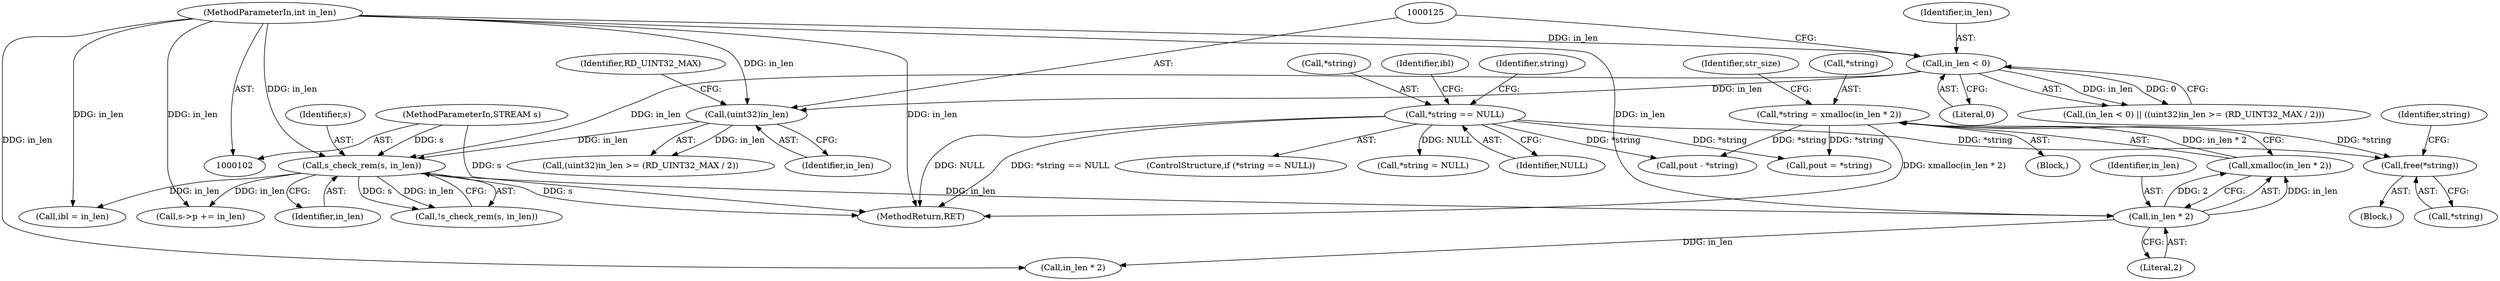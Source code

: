digraph "0_rdesktop_4dca546d04321a610c1835010b5dad85163b65e1_9@API" {
"1000245" [label="(Call,free(*string))"];
"1000177" [label="(Call,*string = xmalloc(in_len * 2))"];
"1000180" [label="(Call,xmalloc(in_len * 2))"];
"1000181" [label="(Call,in_len * 2)"];
"1000138" [label="(Call,s_check_rem(s, in_len))"];
"1000103" [label="(MethodParameterIn,STREAM s)"];
"1000124" [label="(Call,(uint32)in_len)"];
"1000120" [label="(Call,in_len < 0)"];
"1000104" [label="(MethodParameterIn,int in_len)"];
"1000172" [label="(Call,*string == NULL)"];
"1000173" [label="(Call,*string)"];
"1000190" [label="(Call,ibl = in_len)"];
"1000124" [label="(Call,(uint32)in_len)"];
"1000177" [label="(Call,*string = xmalloc(in_len * 2))"];
"1000239" [label="(Block,)"];
"1000137" [label="(Call,!s_check_rem(s, in_len))"];
"1000128" [label="(Identifier,RD_UINT32_MAX)"];
"1000186" [label="(Identifier,str_size)"];
"1000123" [label="(Call,(uint32)in_len >= (RD_UINT32_MAX / 2))"];
"1000182" [label="(Identifier,in_len)"];
"1000119" [label="(Call,(in_len < 0) || ((uint32)in_len >= (RD_UINT32_MAX / 2)))"];
"1000257" [label="(Call,s->p += in_len)"];
"1000191" [label="(Identifier,ibl)"];
"1000140" [label="(Identifier,in_len)"];
"1000120" [label="(Call,in_len < 0)"];
"1000187" [label="(Call,in_len * 2)"];
"1000250" [label="(Identifier,string)"];
"1000272" [label="(Call,pout - *string)"];
"1000171" [label="(ControlStructure,if (*string == NULL))"];
"1000138" [label="(Call,s_check_rem(s, in_len))"];
"1000183" [label="(Literal,2)"];
"1000178" [label="(Call,*string)"];
"1000126" [label="(Identifier,in_len)"];
"1000248" [label="(Call,*string = NULL)"];
"1000176" [label="(Block,)"];
"1000103" [label="(MethodParameterIn,STREAM s)"];
"1000121" [label="(Identifier,in_len)"];
"1000139" [label="(Identifier,s)"];
"1000245" [label="(Call,free(*string))"];
"1000206" [label="(Call,pout = *string)"];
"1000175" [label="(Identifier,NULL)"];
"1000180" [label="(Call,xmalloc(in_len * 2))"];
"1000122" [label="(Literal,0)"];
"1000172" [label="(Call,*string == NULL)"];
"1000246" [label="(Call,*string)"];
"1000179" [label="(Identifier,string)"];
"1000181" [label="(Call,in_len * 2)"];
"1000104" [label="(MethodParameterIn,int in_len)"];
"1000276" [label="(MethodReturn,RET)"];
"1000245" -> "1000239"  [label="AST: "];
"1000245" -> "1000246"  [label="CFG: "];
"1000246" -> "1000245"  [label="AST: "];
"1000250" -> "1000245"  [label="CFG: "];
"1000177" -> "1000245"  [label="DDG: *string"];
"1000172" -> "1000245"  [label="DDG: *string"];
"1000177" -> "1000176"  [label="AST: "];
"1000177" -> "1000180"  [label="CFG: "];
"1000178" -> "1000177"  [label="AST: "];
"1000180" -> "1000177"  [label="AST: "];
"1000186" -> "1000177"  [label="CFG: "];
"1000177" -> "1000276"  [label="DDG: xmalloc(in_len * 2)"];
"1000180" -> "1000177"  [label="DDG: in_len * 2"];
"1000177" -> "1000206"  [label="DDG: *string"];
"1000177" -> "1000272"  [label="DDG: *string"];
"1000180" -> "1000181"  [label="CFG: "];
"1000181" -> "1000180"  [label="AST: "];
"1000181" -> "1000180"  [label="DDG: in_len"];
"1000181" -> "1000180"  [label="DDG: 2"];
"1000181" -> "1000183"  [label="CFG: "];
"1000182" -> "1000181"  [label="AST: "];
"1000183" -> "1000181"  [label="AST: "];
"1000138" -> "1000181"  [label="DDG: in_len"];
"1000104" -> "1000181"  [label="DDG: in_len"];
"1000181" -> "1000187"  [label="DDG: in_len"];
"1000138" -> "1000137"  [label="AST: "];
"1000138" -> "1000140"  [label="CFG: "];
"1000139" -> "1000138"  [label="AST: "];
"1000140" -> "1000138"  [label="AST: "];
"1000137" -> "1000138"  [label="CFG: "];
"1000138" -> "1000276"  [label="DDG: s"];
"1000138" -> "1000137"  [label="DDG: s"];
"1000138" -> "1000137"  [label="DDG: in_len"];
"1000103" -> "1000138"  [label="DDG: s"];
"1000124" -> "1000138"  [label="DDG: in_len"];
"1000120" -> "1000138"  [label="DDG: in_len"];
"1000104" -> "1000138"  [label="DDG: in_len"];
"1000138" -> "1000190"  [label="DDG: in_len"];
"1000138" -> "1000257"  [label="DDG: in_len"];
"1000103" -> "1000102"  [label="AST: "];
"1000103" -> "1000276"  [label="DDG: s"];
"1000124" -> "1000123"  [label="AST: "];
"1000124" -> "1000126"  [label="CFG: "];
"1000125" -> "1000124"  [label="AST: "];
"1000126" -> "1000124"  [label="AST: "];
"1000128" -> "1000124"  [label="CFG: "];
"1000124" -> "1000123"  [label="DDG: in_len"];
"1000120" -> "1000124"  [label="DDG: in_len"];
"1000104" -> "1000124"  [label="DDG: in_len"];
"1000120" -> "1000119"  [label="AST: "];
"1000120" -> "1000122"  [label="CFG: "];
"1000121" -> "1000120"  [label="AST: "];
"1000122" -> "1000120"  [label="AST: "];
"1000125" -> "1000120"  [label="CFG: "];
"1000119" -> "1000120"  [label="CFG: "];
"1000120" -> "1000119"  [label="DDG: in_len"];
"1000120" -> "1000119"  [label="DDG: 0"];
"1000104" -> "1000120"  [label="DDG: in_len"];
"1000104" -> "1000102"  [label="AST: "];
"1000104" -> "1000276"  [label="DDG: in_len"];
"1000104" -> "1000187"  [label="DDG: in_len"];
"1000104" -> "1000190"  [label="DDG: in_len"];
"1000104" -> "1000257"  [label="DDG: in_len"];
"1000172" -> "1000171"  [label="AST: "];
"1000172" -> "1000175"  [label="CFG: "];
"1000173" -> "1000172"  [label="AST: "];
"1000175" -> "1000172"  [label="AST: "];
"1000179" -> "1000172"  [label="CFG: "];
"1000191" -> "1000172"  [label="CFG: "];
"1000172" -> "1000276"  [label="DDG: *string == NULL"];
"1000172" -> "1000276"  [label="DDG: NULL"];
"1000172" -> "1000206"  [label="DDG: *string"];
"1000172" -> "1000248"  [label="DDG: NULL"];
"1000172" -> "1000272"  [label="DDG: *string"];
}
